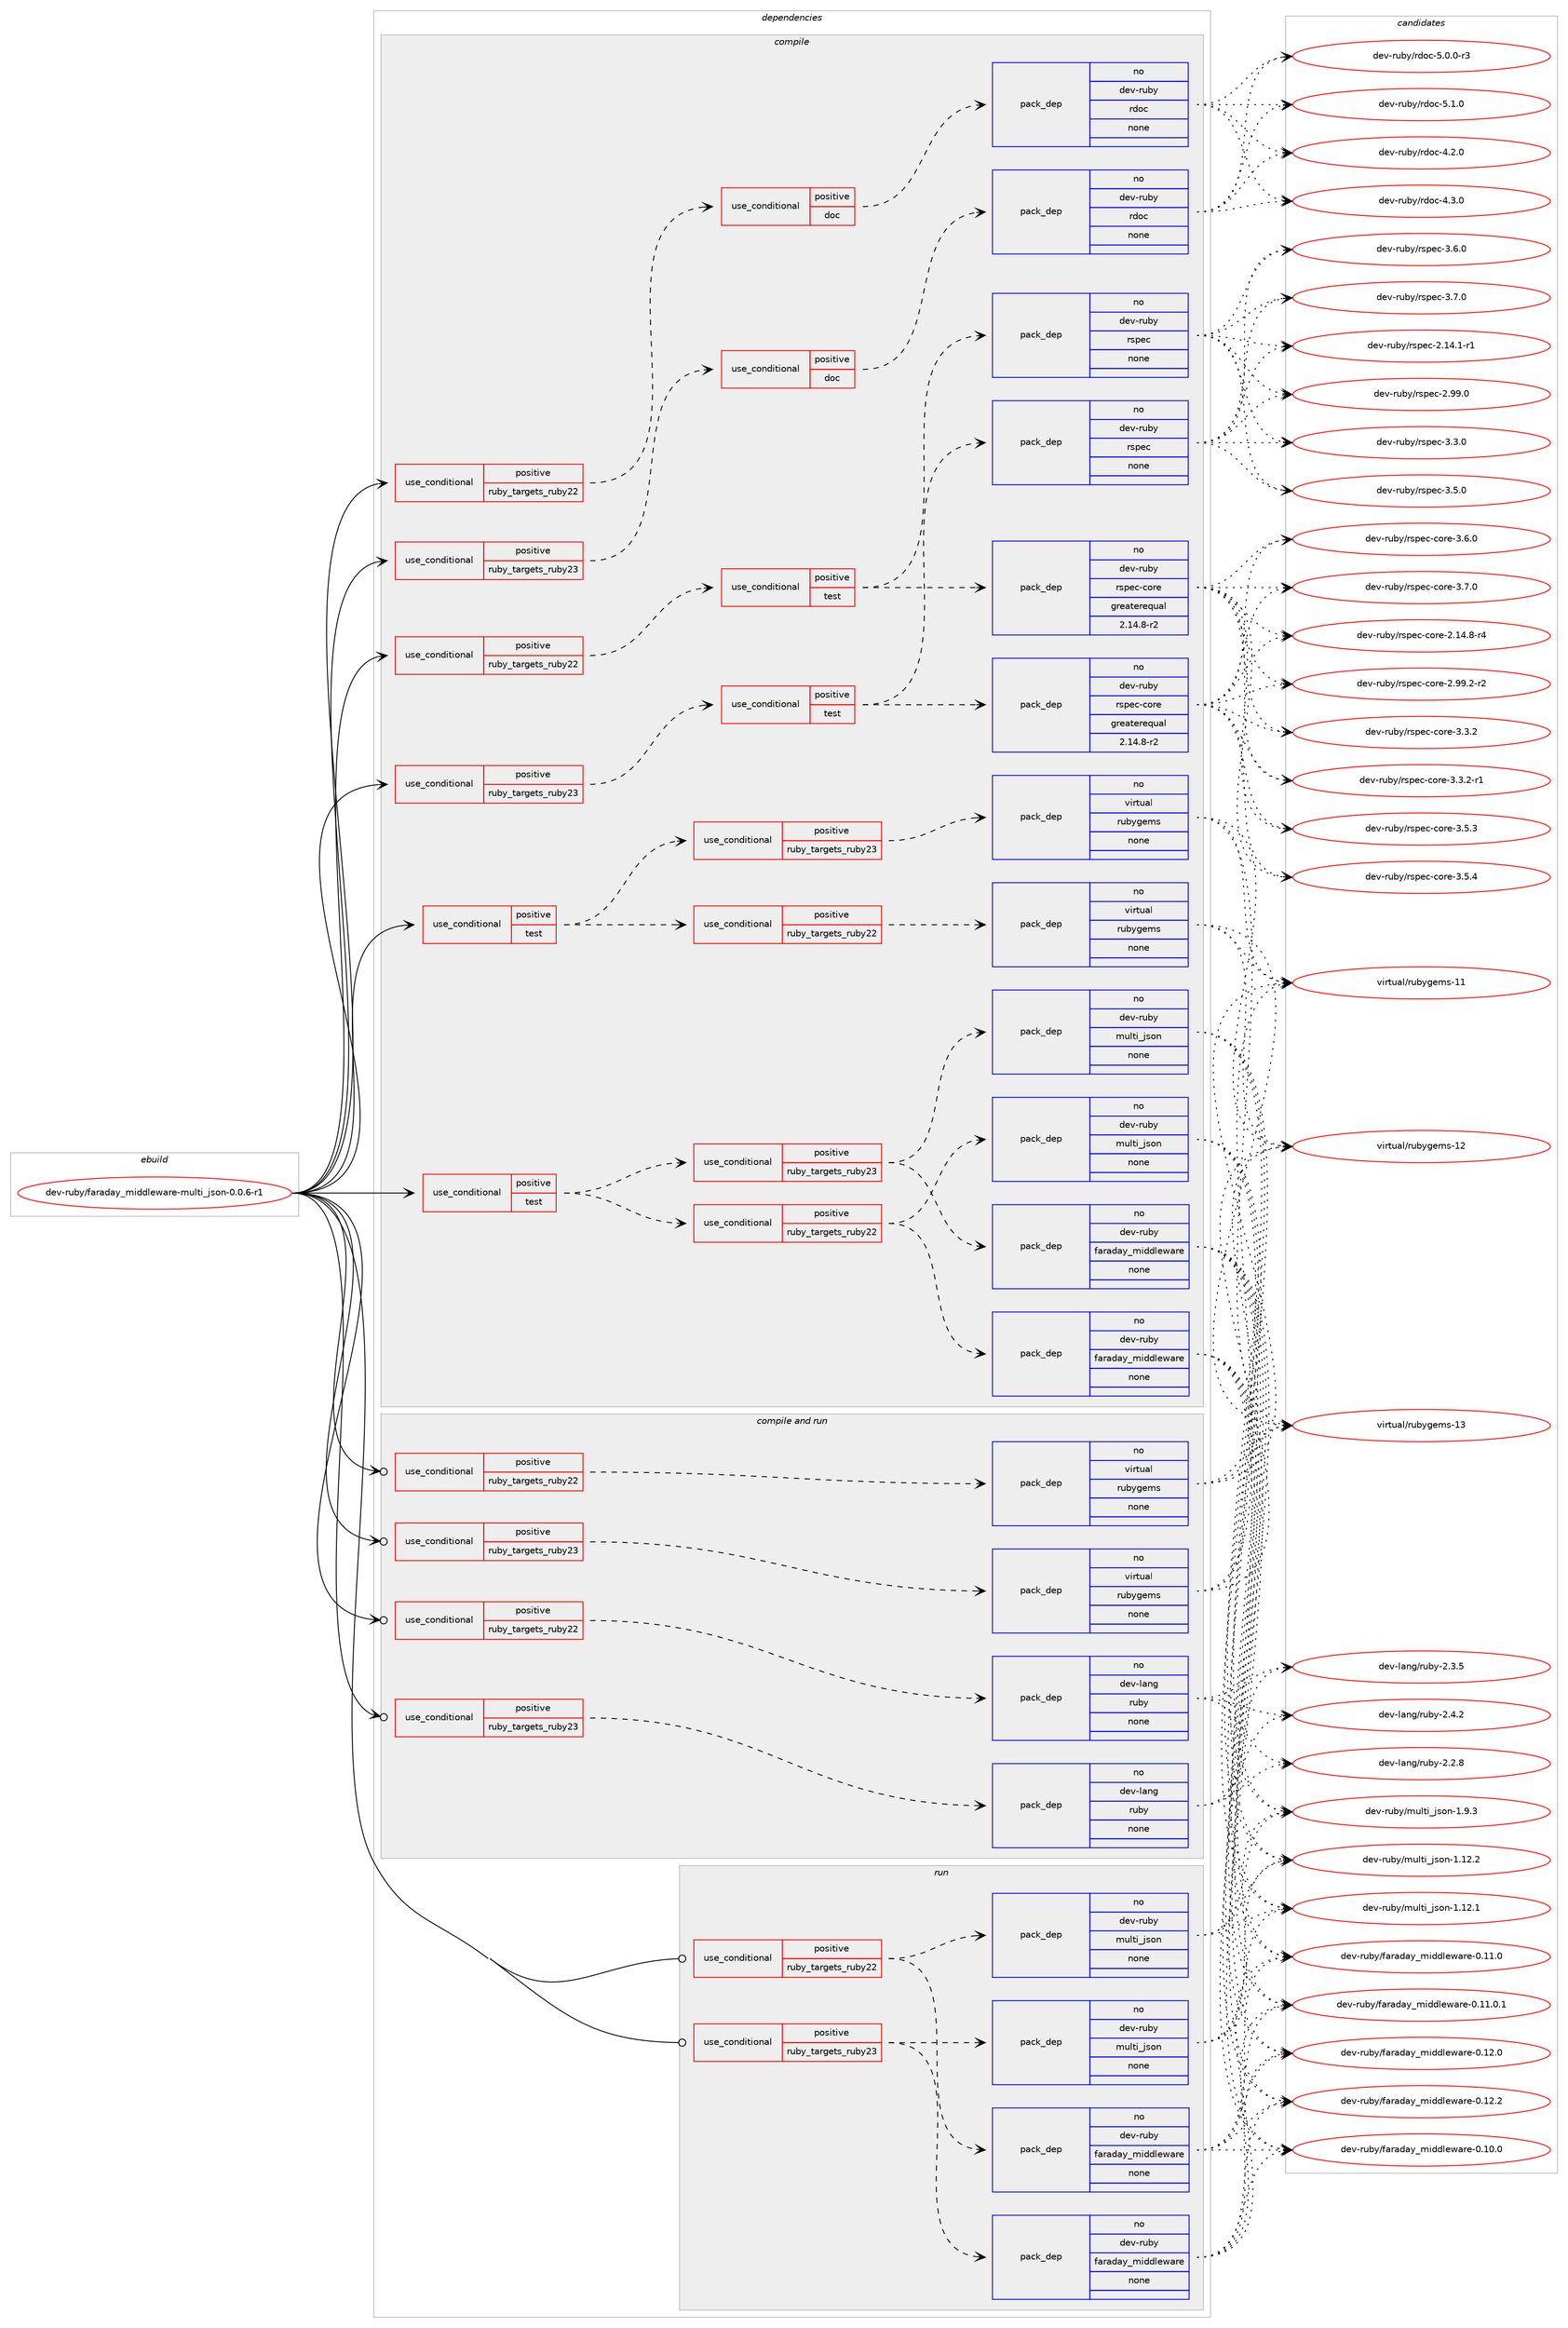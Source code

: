 digraph prolog {

# *************
# Graph options
# *************

newrank=true;
concentrate=true;
compound=true;
graph [rankdir=LR,fontname=Helvetica,fontsize=10,ranksep=1.5];#, ranksep=2.5, nodesep=0.2];
edge  [arrowhead=vee];
node  [fontname=Helvetica,fontsize=10];

# **********
# The ebuild
# **********

subgraph cluster_leftcol {
color=gray;
rank=same;
label=<<i>ebuild</i>>;
id [label="dev-ruby/faraday_middleware-multi_json-0.0.6-r1", color=red, width=4, href="../dev-ruby/faraday_middleware-multi_json-0.0.6-r1.svg"];
}

# ****************
# The dependencies
# ****************

subgraph cluster_midcol {
color=gray;
label=<<i>dependencies</i>>;
subgraph cluster_compile {
fillcolor="#eeeeee";
style=filled;
label=<<i>compile</i>>;
subgraph cond56989 {
dependency238634 [label=<<TABLE BORDER="0" CELLBORDER="1" CELLSPACING="0" CELLPADDING="4"><TR><TD ROWSPAN="3" CELLPADDING="10">use_conditional</TD></TR><TR><TD>positive</TD></TR><TR><TD>ruby_targets_ruby22</TD></TR></TABLE>>, shape=none, color=red];
subgraph cond56990 {
dependency238635 [label=<<TABLE BORDER="0" CELLBORDER="1" CELLSPACING="0" CELLPADDING="4"><TR><TD ROWSPAN="3" CELLPADDING="10">use_conditional</TD></TR><TR><TD>positive</TD></TR><TR><TD>doc</TD></TR></TABLE>>, shape=none, color=red];
subgraph pack177568 {
dependency238636 [label=<<TABLE BORDER="0" CELLBORDER="1" CELLSPACING="0" CELLPADDING="4" WIDTH="220"><TR><TD ROWSPAN="6" CELLPADDING="30">pack_dep</TD></TR><TR><TD WIDTH="110">no</TD></TR><TR><TD>dev-ruby</TD></TR><TR><TD>rdoc</TD></TR><TR><TD>none</TD></TR><TR><TD></TD></TR></TABLE>>, shape=none, color=blue];
}
dependency238635:e -> dependency238636:w [weight=20,style="dashed",arrowhead="vee"];
}
dependency238634:e -> dependency238635:w [weight=20,style="dashed",arrowhead="vee"];
}
id:e -> dependency238634:w [weight=20,style="solid",arrowhead="vee"];
subgraph cond56991 {
dependency238637 [label=<<TABLE BORDER="0" CELLBORDER="1" CELLSPACING="0" CELLPADDING="4"><TR><TD ROWSPAN="3" CELLPADDING="10">use_conditional</TD></TR><TR><TD>positive</TD></TR><TR><TD>ruby_targets_ruby22</TD></TR></TABLE>>, shape=none, color=red];
subgraph cond56992 {
dependency238638 [label=<<TABLE BORDER="0" CELLBORDER="1" CELLSPACING="0" CELLPADDING="4"><TR><TD ROWSPAN="3" CELLPADDING="10">use_conditional</TD></TR><TR><TD>positive</TD></TR><TR><TD>test</TD></TR></TABLE>>, shape=none, color=red];
subgraph pack177569 {
dependency238639 [label=<<TABLE BORDER="0" CELLBORDER="1" CELLSPACING="0" CELLPADDING="4" WIDTH="220"><TR><TD ROWSPAN="6" CELLPADDING="30">pack_dep</TD></TR><TR><TD WIDTH="110">no</TD></TR><TR><TD>dev-ruby</TD></TR><TR><TD>rspec</TD></TR><TR><TD>none</TD></TR><TR><TD></TD></TR></TABLE>>, shape=none, color=blue];
}
dependency238638:e -> dependency238639:w [weight=20,style="dashed",arrowhead="vee"];
subgraph pack177570 {
dependency238640 [label=<<TABLE BORDER="0" CELLBORDER="1" CELLSPACING="0" CELLPADDING="4" WIDTH="220"><TR><TD ROWSPAN="6" CELLPADDING="30">pack_dep</TD></TR><TR><TD WIDTH="110">no</TD></TR><TR><TD>dev-ruby</TD></TR><TR><TD>rspec-core</TD></TR><TR><TD>greaterequal</TD></TR><TR><TD>2.14.8-r2</TD></TR></TABLE>>, shape=none, color=blue];
}
dependency238638:e -> dependency238640:w [weight=20,style="dashed",arrowhead="vee"];
}
dependency238637:e -> dependency238638:w [weight=20,style="dashed",arrowhead="vee"];
}
id:e -> dependency238637:w [weight=20,style="solid",arrowhead="vee"];
subgraph cond56993 {
dependency238641 [label=<<TABLE BORDER="0" CELLBORDER="1" CELLSPACING="0" CELLPADDING="4"><TR><TD ROWSPAN="3" CELLPADDING="10">use_conditional</TD></TR><TR><TD>positive</TD></TR><TR><TD>ruby_targets_ruby23</TD></TR></TABLE>>, shape=none, color=red];
subgraph cond56994 {
dependency238642 [label=<<TABLE BORDER="0" CELLBORDER="1" CELLSPACING="0" CELLPADDING="4"><TR><TD ROWSPAN="3" CELLPADDING="10">use_conditional</TD></TR><TR><TD>positive</TD></TR><TR><TD>doc</TD></TR></TABLE>>, shape=none, color=red];
subgraph pack177571 {
dependency238643 [label=<<TABLE BORDER="0" CELLBORDER="1" CELLSPACING="0" CELLPADDING="4" WIDTH="220"><TR><TD ROWSPAN="6" CELLPADDING="30">pack_dep</TD></TR><TR><TD WIDTH="110">no</TD></TR><TR><TD>dev-ruby</TD></TR><TR><TD>rdoc</TD></TR><TR><TD>none</TD></TR><TR><TD></TD></TR></TABLE>>, shape=none, color=blue];
}
dependency238642:e -> dependency238643:w [weight=20,style="dashed",arrowhead="vee"];
}
dependency238641:e -> dependency238642:w [weight=20,style="dashed",arrowhead="vee"];
}
id:e -> dependency238641:w [weight=20,style="solid",arrowhead="vee"];
subgraph cond56995 {
dependency238644 [label=<<TABLE BORDER="0" CELLBORDER="1" CELLSPACING="0" CELLPADDING="4"><TR><TD ROWSPAN="3" CELLPADDING="10">use_conditional</TD></TR><TR><TD>positive</TD></TR><TR><TD>ruby_targets_ruby23</TD></TR></TABLE>>, shape=none, color=red];
subgraph cond56996 {
dependency238645 [label=<<TABLE BORDER="0" CELLBORDER="1" CELLSPACING="0" CELLPADDING="4"><TR><TD ROWSPAN="3" CELLPADDING="10">use_conditional</TD></TR><TR><TD>positive</TD></TR><TR><TD>test</TD></TR></TABLE>>, shape=none, color=red];
subgraph pack177572 {
dependency238646 [label=<<TABLE BORDER="0" CELLBORDER="1" CELLSPACING="0" CELLPADDING="4" WIDTH="220"><TR><TD ROWSPAN="6" CELLPADDING="30">pack_dep</TD></TR><TR><TD WIDTH="110">no</TD></TR><TR><TD>dev-ruby</TD></TR><TR><TD>rspec</TD></TR><TR><TD>none</TD></TR><TR><TD></TD></TR></TABLE>>, shape=none, color=blue];
}
dependency238645:e -> dependency238646:w [weight=20,style="dashed",arrowhead="vee"];
subgraph pack177573 {
dependency238647 [label=<<TABLE BORDER="0" CELLBORDER="1" CELLSPACING="0" CELLPADDING="4" WIDTH="220"><TR><TD ROWSPAN="6" CELLPADDING="30">pack_dep</TD></TR><TR><TD WIDTH="110">no</TD></TR><TR><TD>dev-ruby</TD></TR><TR><TD>rspec-core</TD></TR><TR><TD>greaterequal</TD></TR><TR><TD>2.14.8-r2</TD></TR></TABLE>>, shape=none, color=blue];
}
dependency238645:e -> dependency238647:w [weight=20,style="dashed",arrowhead="vee"];
}
dependency238644:e -> dependency238645:w [weight=20,style="dashed",arrowhead="vee"];
}
id:e -> dependency238644:w [weight=20,style="solid",arrowhead="vee"];
subgraph cond56997 {
dependency238648 [label=<<TABLE BORDER="0" CELLBORDER="1" CELLSPACING="0" CELLPADDING="4"><TR><TD ROWSPAN="3" CELLPADDING="10">use_conditional</TD></TR><TR><TD>positive</TD></TR><TR><TD>test</TD></TR></TABLE>>, shape=none, color=red];
subgraph cond56998 {
dependency238649 [label=<<TABLE BORDER="0" CELLBORDER="1" CELLSPACING="0" CELLPADDING="4"><TR><TD ROWSPAN="3" CELLPADDING="10">use_conditional</TD></TR><TR><TD>positive</TD></TR><TR><TD>ruby_targets_ruby22</TD></TR></TABLE>>, shape=none, color=red];
subgraph pack177574 {
dependency238650 [label=<<TABLE BORDER="0" CELLBORDER="1" CELLSPACING="0" CELLPADDING="4" WIDTH="220"><TR><TD ROWSPAN="6" CELLPADDING="30">pack_dep</TD></TR><TR><TD WIDTH="110">no</TD></TR><TR><TD>dev-ruby</TD></TR><TR><TD>faraday_middleware</TD></TR><TR><TD>none</TD></TR><TR><TD></TD></TR></TABLE>>, shape=none, color=blue];
}
dependency238649:e -> dependency238650:w [weight=20,style="dashed",arrowhead="vee"];
subgraph pack177575 {
dependency238651 [label=<<TABLE BORDER="0" CELLBORDER="1" CELLSPACING="0" CELLPADDING="4" WIDTH="220"><TR><TD ROWSPAN="6" CELLPADDING="30">pack_dep</TD></TR><TR><TD WIDTH="110">no</TD></TR><TR><TD>dev-ruby</TD></TR><TR><TD>multi_json</TD></TR><TR><TD>none</TD></TR><TR><TD></TD></TR></TABLE>>, shape=none, color=blue];
}
dependency238649:e -> dependency238651:w [weight=20,style="dashed",arrowhead="vee"];
}
dependency238648:e -> dependency238649:w [weight=20,style="dashed",arrowhead="vee"];
subgraph cond56999 {
dependency238652 [label=<<TABLE BORDER="0" CELLBORDER="1" CELLSPACING="0" CELLPADDING="4"><TR><TD ROWSPAN="3" CELLPADDING="10">use_conditional</TD></TR><TR><TD>positive</TD></TR><TR><TD>ruby_targets_ruby23</TD></TR></TABLE>>, shape=none, color=red];
subgraph pack177576 {
dependency238653 [label=<<TABLE BORDER="0" CELLBORDER="1" CELLSPACING="0" CELLPADDING="4" WIDTH="220"><TR><TD ROWSPAN="6" CELLPADDING="30">pack_dep</TD></TR><TR><TD WIDTH="110">no</TD></TR><TR><TD>dev-ruby</TD></TR><TR><TD>faraday_middleware</TD></TR><TR><TD>none</TD></TR><TR><TD></TD></TR></TABLE>>, shape=none, color=blue];
}
dependency238652:e -> dependency238653:w [weight=20,style="dashed",arrowhead="vee"];
subgraph pack177577 {
dependency238654 [label=<<TABLE BORDER="0" CELLBORDER="1" CELLSPACING="0" CELLPADDING="4" WIDTH="220"><TR><TD ROWSPAN="6" CELLPADDING="30">pack_dep</TD></TR><TR><TD WIDTH="110">no</TD></TR><TR><TD>dev-ruby</TD></TR><TR><TD>multi_json</TD></TR><TR><TD>none</TD></TR><TR><TD></TD></TR></TABLE>>, shape=none, color=blue];
}
dependency238652:e -> dependency238654:w [weight=20,style="dashed",arrowhead="vee"];
}
dependency238648:e -> dependency238652:w [weight=20,style="dashed",arrowhead="vee"];
}
id:e -> dependency238648:w [weight=20,style="solid",arrowhead="vee"];
subgraph cond57000 {
dependency238655 [label=<<TABLE BORDER="0" CELLBORDER="1" CELLSPACING="0" CELLPADDING="4"><TR><TD ROWSPAN="3" CELLPADDING="10">use_conditional</TD></TR><TR><TD>positive</TD></TR><TR><TD>test</TD></TR></TABLE>>, shape=none, color=red];
subgraph cond57001 {
dependency238656 [label=<<TABLE BORDER="0" CELLBORDER="1" CELLSPACING="0" CELLPADDING="4"><TR><TD ROWSPAN="3" CELLPADDING="10">use_conditional</TD></TR><TR><TD>positive</TD></TR><TR><TD>ruby_targets_ruby22</TD></TR></TABLE>>, shape=none, color=red];
subgraph pack177578 {
dependency238657 [label=<<TABLE BORDER="0" CELLBORDER="1" CELLSPACING="0" CELLPADDING="4" WIDTH="220"><TR><TD ROWSPAN="6" CELLPADDING="30">pack_dep</TD></TR><TR><TD WIDTH="110">no</TD></TR><TR><TD>virtual</TD></TR><TR><TD>rubygems</TD></TR><TR><TD>none</TD></TR><TR><TD></TD></TR></TABLE>>, shape=none, color=blue];
}
dependency238656:e -> dependency238657:w [weight=20,style="dashed",arrowhead="vee"];
}
dependency238655:e -> dependency238656:w [weight=20,style="dashed",arrowhead="vee"];
subgraph cond57002 {
dependency238658 [label=<<TABLE BORDER="0" CELLBORDER="1" CELLSPACING="0" CELLPADDING="4"><TR><TD ROWSPAN="3" CELLPADDING="10">use_conditional</TD></TR><TR><TD>positive</TD></TR><TR><TD>ruby_targets_ruby23</TD></TR></TABLE>>, shape=none, color=red];
subgraph pack177579 {
dependency238659 [label=<<TABLE BORDER="0" CELLBORDER="1" CELLSPACING="0" CELLPADDING="4" WIDTH="220"><TR><TD ROWSPAN="6" CELLPADDING="30">pack_dep</TD></TR><TR><TD WIDTH="110">no</TD></TR><TR><TD>virtual</TD></TR><TR><TD>rubygems</TD></TR><TR><TD>none</TD></TR><TR><TD></TD></TR></TABLE>>, shape=none, color=blue];
}
dependency238658:e -> dependency238659:w [weight=20,style="dashed",arrowhead="vee"];
}
dependency238655:e -> dependency238658:w [weight=20,style="dashed",arrowhead="vee"];
}
id:e -> dependency238655:w [weight=20,style="solid",arrowhead="vee"];
}
subgraph cluster_compileandrun {
fillcolor="#eeeeee";
style=filled;
label=<<i>compile and run</i>>;
subgraph cond57003 {
dependency238660 [label=<<TABLE BORDER="0" CELLBORDER="1" CELLSPACING="0" CELLPADDING="4"><TR><TD ROWSPAN="3" CELLPADDING="10">use_conditional</TD></TR><TR><TD>positive</TD></TR><TR><TD>ruby_targets_ruby22</TD></TR></TABLE>>, shape=none, color=red];
subgraph pack177580 {
dependency238661 [label=<<TABLE BORDER="0" CELLBORDER="1" CELLSPACING="0" CELLPADDING="4" WIDTH="220"><TR><TD ROWSPAN="6" CELLPADDING="30">pack_dep</TD></TR><TR><TD WIDTH="110">no</TD></TR><TR><TD>dev-lang</TD></TR><TR><TD>ruby</TD></TR><TR><TD>none</TD></TR><TR><TD></TD></TR></TABLE>>, shape=none, color=blue];
}
dependency238660:e -> dependency238661:w [weight=20,style="dashed",arrowhead="vee"];
}
id:e -> dependency238660:w [weight=20,style="solid",arrowhead="odotvee"];
subgraph cond57004 {
dependency238662 [label=<<TABLE BORDER="0" CELLBORDER="1" CELLSPACING="0" CELLPADDING="4"><TR><TD ROWSPAN="3" CELLPADDING="10">use_conditional</TD></TR><TR><TD>positive</TD></TR><TR><TD>ruby_targets_ruby22</TD></TR></TABLE>>, shape=none, color=red];
subgraph pack177581 {
dependency238663 [label=<<TABLE BORDER="0" CELLBORDER="1" CELLSPACING="0" CELLPADDING="4" WIDTH="220"><TR><TD ROWSPAN="6" CELLPADDING="30">pack_dep</TD></TR><TR><TD WIDTH="110">no</TD></TR><TR><TD>virtual</TD></TR><TR><TD>rubygems</TD></TR><TR><TD>none</TD></TR><TR><TD></TD></TR></TABLE>>, shape=none, color=blue];
}
dependency238662:e -> dependency238663:w [weight=20,style="dashed",arrowhead="vee"];
}
id:e -> dependency238662:w [weight=20,style="solid",arrowhead="odotvee"];
subgraph cond57005 {
dependency238664 [label=<<TABLE BORDER="0" CELLBORDER="1" CELLSPACING="0" CELLPADDING="4"><TR><TD ROWSPAN="3" CELLPADDING="10">use_conditional</TD></TR><TR><TD>positive</TD></TR><TR><TD>ruby_targets_ruby23</TD></TR></TABLE>>, shape=none, color=red];
subgraph pack177582 {
dependency238665 [label=<<TABLE BORDER="0" CELLBORDER="1" CELLSPACING="0" CELLPADDING="4" WIDTH="220"><TR><TD ROWSPAN="6" CELLPADDING="30">pack_dep</TD></TR><TR><TD WIDTH="110">no</TD></TR><TR><TD>dev-lang</TD></TR><TR><TD>ruby</TD></TR><TR><TD>none</TD></TR><TR><TD></TD></TR></TABLE>>, shape=none, color=blue];
}
dependency238664:e -> dependency238665:w [weight=20,style="dashed",arrowhead="vee"];
}
id:e -> dependency238664:w [weight=20,style="solid",arrowhead="odotvee"];
subgraph cond57006 {
dependency238666 [label=<<TABLE BORDER="0" CELLBORDER="1" CELLSPACING="0" CELLPADDING="4"><TR><TD ROWSPAN="3" CELLPADDING="10">use_conditional</TD></TR><TR><TD>positive</TD></TR><TR><TD>ruby_targets_ruby23</TD></TR></TABLE>>, shape=none, color=red];
subgraph pack177583 {
dependency238667 [label=<<TABLE BORDER="0" CELLBORDER="1" CELLSPACING="0" CELLPADDING="4" WIDTH="220"><TR><TD ROWSPAN="6" CELLPADDING="30">pack_dep</TD></TR><TR><TD WIDTH="110">no</TD></TR><TR><TD>virtual</TD></TR><TR><TD>rubygems</TD></TR><TR><TD>none</TD></TR><TR><TD></TD></TR></TABLE>>, shape=none, color=blue];
}
dependency238666:e -> dependency238667:w [weight=20,style="dashed",arrowhead="vee"];
}
id:e -> dependency238666:w [weight=20,style="solid",arrowhead="odotvee"];
}
subgraph cluster_run {
fillcolor="#eeeeee";
style=filled;
label=<<i>run</i>>;
subgraph cond57007 {
dependency238668 [label=<<TABLE BORDER="0" CELLBORDER="1" CELLSPACING="0" CELLPADDING="4"><TR><TD ROWSPAN="3" CELLPADDING="10">use_conditional</TD></TR><TR><TD>positive</TD></TR><TR><TD>ruby_targets_ruby22</TD></TR></TABLE>>, shape=none, color=red];
subgraph pack177584 {
dependency238669 [label=<<TABLE BORDER="0" CELLBORDER="1" CELLSPACING="0" CELLPADDING="4" WIDTH="220"><TR><TD ROWSPAN="6" CELLPADDING="30">pack_dep</TD></TR><TR><TD WIDTH="110">no</TD></TR><TR><TD>dev-ruby</TD></TR><TR><TD>faraday_middleware</TD></TR><TR><TD>none</TD></TR><TR><TD></TD></TR></TABLE>>, shape=none, color=blue];
}
dependency238668:e -> dependency238669:w [weight=20,style="dashed",arrowhead="vee"];
subgraph pack177585 {
dependency238670 [label=<<TABLE BORDER="0" CELLBORDER="1" CELLSPACING="0" CELLPADDING="4" WIDTH="220"><TR><TD ROWSPAN="6" CELLPADDING="30">pack_dep</TD></TR><TR><TD WIDTH="110">no</TD></TR><TR><TD>dev-ruby</TD></TR><TR><TD>multi_json</TD></TR><TR><TD>none</TD></TR><TR><TD></TD></TR></TABLE>>, shape=none, color=blue];
}
dependency238668:e -> dependency238670:w [weight=20,style="dashed",arrowhead="vee"];
}
id:e -> dependency238668:w [weight=20,style="solid",arrowhead="odot"];
subgraph cond57008 {
dependency238671 [label=<<TABLE BORDER="0" CELLBORDER="1" CELLSPACING="0" CELLPADDING="4"><TR><TD ROWSPAN="3" CELLPADDING="10">use_conditional</TD></TR><TR><TD>positive</TD></TR><TR><TD>ruby_targets_ruby23</TD></TR></TABLE>>, shape=none, color=red];
subgraph pack177586 {
dependency238672 [label=<<TABLE BORDER="0" CELLBORDER="1" CELLSPACING="0" CELLPADDING="4" WIDTH="220"><TR><TD ROWSPAN="6" CELLPADDING="30">pack_dep</TD></TR><TR><TD WIDTH="110">no</TD></TR><TR><TD>dev-ruby</TD></TR><TR><TD>faraday_middleware</TD></TR><TR><TD>none</TD></TR><TR><TD></TD></TR></TABLE>>, shape=none, color=blue];
}
dependency238671:e -> dependency238672:w [weight=20,style="dashed",arrowhead="vee"];
subgraph pack177587 {
dependency238673 [label=<<TABLE BORDER="0" CELLBORDER="1" CELLSPACING="0" CELLPADDING="4" WIDTH="220"><TR><TD ROWSPAN="6" CELLPADDING="30">pack_dep</TD></TR><TR><TD WIDTH="110">no</TD></TR><TR><TD>dev-ruby</TD></TR><TR><TD>multi_json</TD></TR><TR><TD>none</TD></TR><TR><TD></TD></TR></TABLE>>, shape=none, color=blue];
}
dependency238671:e -> dependency238673:w [weight=20,style="dashed",arrowhead="vee"];
}
id:e -> dependency238671:w [weight=20,style="solid",arrowhead="odot"];
}
}

# **************
# The candidates
# **************

subgraph cluster_choices {
rank=same;
color=gray;
label=<<i>candidates</i>>;

subgraph choice177568 {
color=black;
nodesep=1;
choice10010111845114117981214711410011199455246504648 [label="dev-ruby/rdoc-4.2.0", color=red, width=4,href="../dev-ruby/rdoc-4.2.0.svg"];
choice10010111845114117981214711410011199455246514648 [label="dev-ruby/rdoc-4.3.0", color=red, width=4,href="../dev-ruby/rdoc-4.3.0.svg"];
choice100101118451141179812147114100111994553464846484511451 [label="dev-ruby/rdoc-5.0.0-r3", color=red, width=4,href="../dev-ruby/rdoc-5.0.0-r3.svg"];
choice10010111845114117981214711410011199455346494648 [label="dev-ruby/rdoc-5.1.0", color=red, width=4,href="../dev-ruby/rdoc-5.1.0.svg"];
dependency238636:e -> choice10010111845114117981214711410011199455246504648:w [style=dotted,weight="100"];
dependency238636:e -> choice10010111845114117981214711410011199455246514648:w [style=dotted,weight="100"];
dependency238636:e -> choice100101118451141179812147114100111994553464846484511451:w [style=dotted,weight="100"];
dependency238636:e -> choice10010111845114117981214711410011199455346494648:w [style=dotted,weight="100"];
}
subgraph choice177569 {
color=black;
nodesep=1;
choice10010111845114117981214711411511210199455046495246494511449 [label="dev-ruby/rspec-2.14.1-r1", color=red, width=4,href="../dev-ruby/rspec-2.14.1-r1.svg"];
choice1001011184511411798121471141151121019945504657574648 [label="dev-ruby/rspec-2.99.0", color=red, width=4,href="../dev-ruby/rspec-2.99.0.svg"];
choice10010111845114117981214711411511210199455146514648 [label="dev-ruby/rspec-3.3.0", color=red, width=4,href="../dev-ruby/rspec-3.3.0.svg"];
choice10010111845114117981214711411511210199455146534648 [label="dev-ruby/rspec-3.5.0", color=red, width=4,href="../dev-ruby/rspec-3.5.0.svg"];
choice10010111845114117981214711411511210199455146544648 [label="dev-ruby/rspec-3.6.0", color=red, width=4,href="../dev-ruby/rspec-3.6.0.svg"];
choice10010111845114117981214711411511210199455146554648 [label="dev-ruby/rspec-3.7.0", color=red, width=4,href="../dev-ruby/rspec-3.7.0.svg"];
dependency238639:e -> choice10010111845114117981214711411511210199455046495246494511449:w [style=dotted,weight="100"];
dependency238639:e -> choice1001011184511411798121471141151121019945504657574648:w [style=dotted,weight="100"];
dependency238639:e -> choice10010111845114117981214711411511210199455146514648:w [style=dotted,weight="100"];
dependency238639:e -> choice10010111845114117981214711411511210199455146534648:w [style=dotted,weight="100"];
dependency238639:e -> choice10010111845114117981214711411511210199455146544648:w [style=dotted,weight="100"];
dependency238639:e -> choice10010111845114117981214711411511210199455146554648:w [style=dotted,weight="100"];
}
subgraph choice177570 {
color=black;
nodesep=1;
choice100101118451141179812147114115112101994599111114101455046495246564511452 [label="dev-ruby/rspec-core-2.14.8-r4", color=red, width=4,href="../dev-ruby/rspec-core-2.14.8-r4.svg"];
choice100101118451141179812147114115112101994599111114101455046575746504511450 [label="dev-ruby/rspec-core-2.99.2-r2", color=red, width=4,href="../dev-ruby/rspec-core-2.99.2-r2.svg"];
choice100101118451141179812147114115112101994599111114101455146514650 [label="dev-ruby/rspec-core-3.3.2", color=red, width=4,href="../dev-ruby/rspec-core-3.3.2.svg"];
choice1001011184511411798121471141151121019945991111141014551465146504511449 [label="dev-ruby/rspec-core-3.3.2-r1", color=red, width=4,href="../dev-ruby/rspec-core-3.3.2-r1.svg"];
choice100101118451141179812147114115112101994599111114101455146534651 [label="dev-ruby/rspec-core-3.5.3", color=red, width=4,href="../dev-ruby/rspec-core-3.5.3.svg"];
choice100101118451141179812147114115112101994599111114101455146534652 [label="dev-ruby/rspec-core-3.5.4", color=red, width=4,href="../dev-ruby/rspec-core-3.5.4.svg"];
choice100101118451141179812147114115112101994599111114101455146544648 [label="dev-ruby/rspec-core-3.6.0", color=red, width=4,href="../dev-ruby/rspec-core-3.6.0.svg"];
choice100101118451141179812147114115112101994599111114101455146554648 [label="dev-ruby/rspec-core-3.7.0", color=red, width=4,href="../dev-ruby/rspec-core-3.7.0.svg"];
dependency238640:e -> choice100101118451141179812147114115112101994599111114101455046495246564511452:w [style=dotted,weight="100"];
dependency238640:e -> choice100101118451141179812147114115112101994599111114101455046575746504511450:w [style=dotted,weight="100"];
dependency238640:e -> choice100101118451141179812147114115112101994599111114101455146514650:w [style=dotted,weight="100"];
dependency238640:e -> choice1001011184511411798121471141151121019945991111141014551465146504511449:w [style=dotted,weight="100"];
dependency238640:e -> choice100101118451141179812147114115112101994599111114101455146534651:w [style=dotted,weight="100"];
dependency238640:e -> choice100101118451141179812147114115112101994599111114101455146534652:w [style=dotted,weight="100"];
dependency238640:e -> choice100101118451141179812147114115112101994599111114101455146544648:w [style=dotted,weight="100"];
dependency238640:e -> choice100101118451141179812147114115112101994599111114101455146554648:w [style=dotted,weight="100"];
}
subgraph choice177571 {
color=black;
nodesep=1;
choice10010111845114117981214711410011199455246504648 [label="dev-ruby/rdoc-4.2.0", color=red, width=4,href="../dev-ruby/rdoc-4.2.0.svg"];
choice10010111845114117981214711410011199455246514648 [label="dev-ruby/rdoc-4.3.0", color=red, width=4,href="../dev-ruby/rdoc-4.3.0.svg"];
choice100101118451141179812147114100111994553464846484511451 [label="dev-ruby/rdoc-5.0.0-r3", color=red, width=4,href="../dev-ruby/rdoc-5.0.0-r3.svg"];
choice10010111845114117981214711410011199455346494648 [label="dev-ruby/rdoc-5.1.0", color=red, width=4,href="../dev-ruby/rdoc-5.1.0.svg"];
dependency238643:e -> choice10010111845114117981214711410011199455246504648:w [style=dotted,weight="100"];
dependency238643:e -> choice10010111845114117981214711410011199455246514648:w [style=dotted,weight="100"];
dependency238643:e -> choice100101118451141179812147114100111994553464846484511451:w [style=dotted,weight="100"];
dependency238643:e -> choice10010111845114117981214711410011199455346494648:w [style=dotted,weight="100"];
}
subgraph choice177572 {
color=black;
nodesep=1;
choice10010111845114117981214711411511210199455046495246494511449 [label="dev-ruby/rspec-2.14.1-r1", color=red, width=4,href="../dev-ruby/rspec-2.14.1-r1.svg"];
choice1001011184511411798121471141151121019945504657574648 [label="dev-ruby/rspec-2.99.0", color=red, width=4,href="../dev-ruby/rspec-2.99.0.svg"];
choice10010111845114117981214711411511210199455146514648 [label="dev-ruby/rspec-3.3.0", color=red, width=4,href="../dev-ruby/rspec-3.3.0.svg"];
choice10010111845114117981214711411511210199455146534648 [label="dev-ruby/rspec-3.5.0", color=red, width=4,href="../dev-ruby/rspec-3.5.0.svg"];
choice10010111845114117981214711411511210199455146544648 [label="dev-ruby/rspec-3.6.0", color=red, width=4,href="../dev-ruby/rspec-3.6.0.svg"];
choice10010111845114117981214711411511210199455146554648 [label="dev-ruby/rspec-3.7.0", color=red, width=4,href="../dev-ruby/rspec-3.7.0.svg"];
dependency238646:e -> choice10010111845114117981214711411511210199455046495246494511449:w [style=dotted,weight="100"];
dependency238646:e -> choice1001011184511411798121471141151121019945504657574648:w [style=dotted,weight="100"];
dependency238646:e -> choice10010111845114117981214711411511210199455146514648:w [style=dotted,weight="100"];
dependency238646:e -> choice10010111845114117981214711411511210199455146534648:w [style=dotted,weight="100"];
dependency238646:e -> choice10010111845114117981214711411511210199455146544648:w [style=dotted,weight="100"];
dependency238646:e -> choice10010111845114117981214711411511210199455146554648:w [style=dotted,weight="100"];
}
subgraph choice177573 {
color=black;
nodesep=1;
choice100101118451141179812147114115112101994599111114101455046495246564511452 [label="dev-ruby/rspec-core-2.14.8-r4", color=red, width=4,href="../dev-ruby/rspec-core-2.14.8-r4.svg"];
choice100101118451141179812147114115112101994599111114101455046575746504511450 [label="dev-ruby/rspec-core-2.99.2-r2", color=red, width=4,href="../dev-ruby/rspec-core-2.99.2-r2.svg"];
choice100101118451141179812147114115112101994599111114101455146514650 [label="dev-ruby/rspec-core-3.3.2", color=red, width=4,href="../dev-ruby/rspec-core-3.3.2.svg"];
choice1001011184511411798121471141151121019945991111141014551465146504511449 [label="dev-ruby/rspec-core-3.3.2-r1", color=red, width=4,href="../dev-ruby/rspec-core-3.3.2-r1.svg"];
choice100101118451141179812147114115112101994599111114101455146534651 [label="dev-ruby/rspec-core-3.5.3", color=red, width=4,href="../dev-ruby/rspec-core-3.5.3.svg"];
choice100101118451141179812147114115112101994599111114101455146534652 [label="dev-ruby/rspec-core-3.5.4", color=red, width=4,href="../dev-ruby/rspec-core-3.5.4.svg"];
choice100101118451141179812147114115112101994599111114101455146544648 [label="dev-ruby/rspec-core-3.6.0", color=red, width=4,href="../dev-ruby/rspec-core-3.6.0.svg"];
choice100101118451141179812147114115112101994599111114101455146554648 [label="dev-ruby/rspec-core-3.7.0", color=red, width=4,href="../dev-ruby/rspec-core-3.7.0.svg"];
dependency238647:e -> choice100101118451141179812147114115112101994599111114101455046495246564511452:w [style=dotted,weight="100"];
dependency238647:e -> choice100101118451141179812147114115112101994599111114101455046575746504511450:w [style=dotted,weight="100"];
dependency238647:e -> choice100101118451141179812147114115112101994599111114101455146514650:w [style=dotted,weight="100"];
dependency238647:e -> choice1001011184511411798121471141151121019945991111141014551465146504511449:w [style=dotted,weight="100"];
dependency238647:e -> choice100101118451141179812147114115112101994599111114101455146534651:w [style=dotted,weight="100"];
dependency238647:e -> choice100101118451141179812147114115112101994599111114101455146534652:w [style=dotted,weight="100"];
dependency238647:e -> choice100101118451141179812147114115112101994599111114101455146544648:w [style=dotted,weight="100"];
dependency238647:e -> choice100101118451141179812147114115112101994599111114101455146554648:w [style=dotted,weight="100"];
}
subgraph choice177574 {
color=black;
nodesep=1;
choice100101118451141179812147102971149710097121951091051001001081011199711410145484649484648 [label="dev-ruby/faraday_middleware-0.10.0", color=red, width=4,href="../dev-ruby/faraday_middleware-0.10.0.svg"];
choice100101118451141179812147102971149710097121951091051001001081011199711410145484649494648 [label="dev-ruby/faraday_middleware-0.11.0", color=red, width=4,href="../dev-ruby/faraday_middleware-0.11.0.svg"];
choice1001011184511411798121471029711497100971219510910510010010810111997114101454846494946484649 [label="dev-ruby/faraday_middleware-0.11.0.1", color=red, width=4,href="../dev-ruby/faraday_middleware-0.11.0.1.svg"];
choice100101118451141179812147102971149710097121951091051001001081011199711410145484649504648 [label="dev-ruby/faraday_middleware-0.12.0", color=red, width=4,href="../dev-ruby/faraday_middleware-0.12.0.svg"];
choice100101118451141179812147102971149710097121951091051001001081011199711410145484649504650 [label="dev-ruby/faraday_middleware-0.12.2", color=red, width=4,href="../dev-ruby/faraday_middleware-0.12.2.svg"];
dependency238650:e -> choice100101118451141179812147102971149710097121951091051001001081011199711410145484649484648:w [style=dotted,weight="100"];
dependency238650:e -> choice100101118451141179812147102971149710097121951091051001001081011199711410145484649494648:w [style=dotted,weight="100"];
dependency238650:e -> choice1001011184511411798121471029711497100971219510910510010010810111997114101454846494946484649:w [style=dotted,weight="100"];
dependency238650:e -> choice100101118451141179812147102971149710097121951091051001001081011199711410145484649504648:w [style=dotted,weight="100"];
dependency238650:e -> choice100101118451141179812147102971149710097121951091051001001081011199711410145484649504650:w [style=dotted,weight="100"];
}
subgraph choice177575 {
color=black;
nodesep=1;
choice1001011184511411798121471091171081161059510611511111045494649504649 [label="dev-ruby/multi_json-1.12.1", color=red, width=4,href="../dev-ruby/multi_json-1.12.1.svg"];
choice1001011184511411798121471091171081161059510611511111045494649504650 [label="dev-ruby/multi_json-1.12.2", color=red, width=4,href="../dev-ruby/multi_json-1.12.2.svg"];
choice10010111845114117981214710911710811610595106115111110454946574651 [label="dev-ruby/multi_json-1.9.3", color=red, width=4,href="../dev-ruby/multi_json-1.9.3.svg"];
dependency238651:e -> choice1001011184511411798121471091171081161059510611511111045494649504649:w [style=dotted,weight="100"];
dependency238651:e -> choice1001011184511411798121471091171081161059510611511111045494649504650:w [style=dotted,weight="100"];
dependency238651:e -> choice10010111845114117981214710911710811610595106115111110454946574651:w [style=dotted,weight="100"];
}
subgraph choice177576 {
color=black;
nodesep=1;
choice100101118451141179812147102971149710097121951091051001001081011199711410145484649484648 [label="dev-ruby/faraday_middleware-0.10.0", color=red, width=4,href="../dev-ruby/faraday_middleware-0.10.0.svg"];
choice100101118451141179812147102971149710097121951091051001001081011199711410145484649494648 [label="dev-ruby/faraday_middleware-0.11.0", color=red, width=4,href="../dev-ruby/faraday_middleware-0.11.0.svg"];
choice1001011184511411798121471029711497100971219510910510010010810111997114101454846494946484649 [label="dev-ruby/faraday_middleware-0.11.0.1", color=red, width=4,href="../dev-ruby/faraday_middleware-0.11.0.1.svg"];
choice100101118451141179812147102971149710097121951091051001001081011199711410145484649504648 [label="dev-ruby/faraday_middleware-0.12.0", color=red, width=4,href="../dev-ruby/faraday_middleware-0.12.0.svg"];
choice100101118451141179812147102971149710097121951091051001001081011199711410145484649504650 [label="dev-ruby/faraday_middleware-0.12.2", color=red, width=4,href="../dev-ruby/faraday_middleware-0.12.2.svg"];
dependency238653:e -> choice100101118451141179812147102971149710097121951091051001001081011199711410145484649484648:w [style=dotted,weight="100"];
dependency238653:e -> choice100101118451141179812147102971149710097121951091051001001081011199711410145484649494648:w [style=dotted,weight="100"];
dependency238653:e -> choice1001011184511411798121471029711497100971219510910510010010810111997114101454846494946484649:w [style=dotted,weight="100"];
dependency238653:e -> choice100101118451141179812147102971149710097121951091051001001081011199711410145484649504648:w [style=dotted,weight="100"];
dependency238653:e -> choice100101118451141179812147102971149710097121951091051001001081011199711410145484649504650:w [style=dotted,weight="100"];
}
subgraph choice177577 {
color=black;
nodesep=1;
choice1001011184511411798121471091171081161059510611511111045494649504649 [label="dev-ruby/multi_json-1.12.1", color=red, width=4,href="../dev-ruby/multi_json-1.12.1.svg"];
choice1001011184511411798121471091171081161059510611511111045494649504650 [label="dev-ruby/multi_json-1.12.2", color=red, width=4,href="../dev-ruby/multi_json-1.12.2.svg"];
choice10010111845114117981214710911710811610595106115111110454946574651 [label="dev-ruby/multi_json-1.9.3", color=red, width=4,href="../dev-ruby/multi_json-1.9.3.svg"];
dependency238654:e -> choice1001011184511411798121471091171081161059510611511111045494649504649:w [style=dotted,weight="100"];
dependency238654:e -> choice1001011184511411798121471091171081161059510611511111045494649504650:w [style=dotted,weight="100"];
dependency238654:e -> choice10010111845114117981214710911710811610595106115111110454946574651:w [style=dotted,weight="100"];
}
subgraph choice177578 {
color=black;
nodesep=1;
choice118105114116117971084711411798121103101109115454949 [label="virtual/rubygems-11", color=red, width=4,href="../virtual/rubygems-11.svg"];
choice118105114116117971084711411798121103101109115454950 [label="virtual/rubygems-12", color=red, width=4,href="../virtual/rubygems-12.svg"];
choice118105114116117971084711411798121103101109115454951 [label="virtual/rubygems-13", color=red, width=4,href="../virtual/rubygems-13.svg"];
dependency238657:e -> choice118105114116117971084711411798121103101109115454949:w [style=dotted,weight="100"];
dependency238657:e -> choice118105114116117971084711411798121103101109115454950:w [style=dotted,weight="100"];
dependency238657:e -> choice118105114116117971084711411798121103101109115454951:w [style=dotted,weight="100"];
}
subgraph choice177579 {
color=black;
nodesep=1;
choice118105114116117971084711411798121103101109115454949 [label="virtual/rubygems-11", color=red, width=4,href="../virtual/rubygems-11.svg"];
choice118105114116117971084711411798121103101109115454950 [label="virtual/rubygems-12", color=red, width=4,href="../virtual/rubygems-12.svg"];
choice118105114116117971084711411798121103101109115454951 [label="virtual/rubygems-13", color=red, width=4,href="../virtual/rubygems-13.svg"];
dependency238659:e -> choice118105114116117971084711411798121103101109115454949:w [style=dotted,weight="100"];
dependency238659:e -> choice118105114116117971084711411798121103101109115454950:w [style=dotted,weight="100"];
dependency238659:e -> choice118105114116117971084711411798121103101109115454951:w [style=dotted,weight="100"];
}
subgraph choice177580 {
color=black;
nodesep=1;
choice10010111845108971101034711411798121455046504656 [label="dev-lang/ruby-2.2.8", color=red, width=4,href="../dev-lang/ruby-2.2.8.svg"];
choice10010111845108971101034711411798121455046514653 [label="dev-lang/ruby-2.3.5", color=red, width=4,href="../dev-lang/ruby-2.3.5.svg"];
choice10010111845108971101034711411798121455046524650 [label="dev-lang/ruby-2.4.2", color=red, width=4,href="../dev-lang/ruby-2.4.2.svg"];
dependency238661:e -> choice10010111845108971101034711411798121455046504656:w [style=dotted,weight="100"];
dependency238661:e -> choice10010111845108971101034711411798121455046514653:w [style=dotted,weight="100"];
dependency238661:e -> choice10010111845108971101034711411798121455046524650:w [style=dotted,weight="100"];
}
subgraph choice177581 {
color=black;
nodesep=1;
choice118105114116117971084711411798121103101109115454949 [label="virtual/rubygems-11", color=red, width=4,href="../virtual/rubygems-11.svg"];
choice118105114116117971084711411798121103101109115454950 [label="virtual/rubygems-12", color=red, width=4,href="../virtual/rubygems-12.svg"];
choice118105114116117971084711411798121103101109115454951 [label="virtual/rubygems-13", color=red, width=4,href="../virtual/rubygems-13.svg"];
dependency238663:e -> choice118105114116117971084711411798121103101109115454949:w [style=dotted,weight="100"];
dependency238663:e -> choice118105114116117971084711411798121103101109115454950:w [style=dotted,weight="100"];
dependency238663:e -> choice118105114116117971084711411798121103101109115454951:w [style=dotted,weight="100"];
}
subgraph choice177582 {
color=black;
nodesep=1;
choice10010111845108971101034711411798121455046504656 [label="dev-lang/ruby-2.2.8", color=red, width=4,href="../dev-lang/ruby-2.2.8.svg"];
choice10010111845108971101034711411798121455046514653 [label="dev-lang/ruby-2.3.5", color=red, width=4,href="../dev-lang/ruby-2.3.5.svg"];
choice10010111845108971101034711411798121455046524650 [label="dev-lang/ruby-2.4.2", color=red, width=4,href="../dev-lang/ruby-2.4.2.svg"];
dependency238665:e -> choice10010111845108971101034711411798121455046504656:w [style=dotted,weight="100"];
dependency238665:e -> choice10010111845108971101034711411798121455046514653:w [style=dotted,weight="100"];
dependency238665:e -> choice10010111845108971101034711411798121455046524650:w [style=dotted,weight="100"];
}
subgraph choice177583 {
color=black;
nodesep=1;
choice118105114116117971084711411798121103101109115454949 [label="virtual/rubygems-11", color=red, width=4,href="../virtual/rubygems-11.svg"];
choice118105114116117971084711411798121103101109115454950 [label="virtual/rubygems-12", color=red, width=4,href="../virtual/rubygems-12.svg"];
choice118105114116117971084711411798121103101109115454951 [label="virtual/rubygems-13", color=red, width=4,href="../virtual/rubygems-13.svg"];
dependency238667:e -> choice118105114116117971084711411798121103101109115454949:w [style=dotted,weight="100"];
dependency238667:e -> choice118105114116117971084711411798121103101109115454950:w [style=dotted,weight="100"];
dependency238667:e -> choice118105114116117971084711411798121103101109115454951:w [style=dotted,weight="100"];
}
subgraph choice177584 {
color=black;
nodesep=1;
choice100101118451141179812147102971149710097121951091051001001081011199711410145484649484648 [label="dev-ruby/faraday_middleware-0.10.0", color=red, width=4,href="../dev-ruby/faraday_middleware-0.10.0.svg"];
choice100101118451141179812147102971149710097121951091051001001081011199711410145484649494648 [label="dev-ruby/faraday_middleware-0.11.0", color=red, width=4,href="../dev-ruby/faraday_middleware-0.11.0.svg"];
choice1001011184511411798121471029711497100971219510910510010010810111997114101454846494946484649 [label="dev-ruby/faraday_middleware-0.11.0.1", color=red, width=4,href="../dev-ruby/faraday_middleware-0.11.0.1.svg"];
choice100101118451141179812147102971149710097121951091051001001081011199711410145484649504648 [label="dev-ruby/faraday_middleware-0.12.0", color=red, width=4,href="../dev-ruby/faraday_middleware-0.12.0.svg"];
choice100101118451141179812147102971149710097121951091051001001081011199711410145484649504650 [label="dev-ruby/faraday_middleware-0.12.2", color=red, width=4,href="../dev-ruby/faraday_middleware-0.12.2.svg"];
dependency238669:e -> choice100101118451141179812147102971149710097121951091051001001081011199711410145484649484648:w [style=dotted,weight="100"];
dependency238669:e -> choice100101118451141179812147102971149710097121951091051001001081011199711410145484649494648:w [style=dotted,weight="100"];
dependency238669:e -> choice1001011184511411798121471029711497100971219510910510010010810111997114101454846494946484649:w [style=dotted,weight="100"];
dependency238669:e -> choice100101118451141179812147102971149710097121951091051001001081011199711410145484649504648:w [style=dotted,weight="100"];
dependency238669:e -> choice100101118451141179812147102971149710097121951091051001001081011199711410145484649504650:w [style=dotted,weight="100"];
}
subgraph choice177585 {
color=black;
nodesep=1;
choice1001011184511411798121471091171081161059510611511111045494649504649 [label="dev-ruby/multi_json-1.12.1", color=red, width=4,href="../dev-ruby/multi_json-1.12.1.svg"];
choice1001011184511411798121471091171081161059510611511111045494649504650 [label="dev-ruby/multi_json-1.12.2", color=red, width=4,href="../dev-ruby/multi_json-1.12.2.svg"];
choice10010111845114117981214710911710811610595106115111110454946574651 [label="dev-ruby/multi_json-1.9.3", color=red, width=4,href="../dev-ruby/multi_json-1.9.3.svg"];
dependency238670:e -> choice1001011184511411798121471091171081161059510611511111045494649504649:w [style=dotted,weight="100"];
dependency238670:e -> choice1001011184511411798121471091171081161059510611511111045494649504650:w [style=dotted,weight="100"];
dependency238670:e -> choice10010111845114117981214710911710811610595106115111110454946574651:w [style=dotted,weight="100"];
}
subgraph choice177586 {
color=black;
nodesep=1;
choice100101118451141179812147102971149710097121951091051001001081011199711410145484649484648 [label="dev-ruby/faraday_middleware-0.10.0", color=red, width=4,href="../dev-ruby/faraday_middleware-0.10.0.svg"];
choice100101118451141179812147102971149710097121951091051001001081011199711410145484649494648 [label="dev-ruby/faraday_middleware-0.11.0", color=red, width=4,href="../dev-ruby/faraday_middleware-0.11.0.svg"];
choice1001011184511411798121471029711497100971219510910510010010810111997114101454846494946484649 [label="dev-ruby/faraday_middleware-0.11.0.1", color=red, width=4,href="../dev-ruby/faraday_middleware-0.11.0.1.svg"];
choice100101118451141179812147102971149710097121951091051001001081011199711410145484649504648 [label="dev-ruby/faraday_middleware-0.12.0", color=red, width=4,href="../dev-ruby/faraday_middleware-0.12.0.svg"];
choice100101118451141179812147102971149710097121951091051001001081011199711410145484649504650 [label="dev-ruby/faraday_middleware-0.12.2", color=red, width=4,href="../dev-ruby/faraday_middleware-0.12.2.svg"];
dependency238672:e -> choice100101118451141179812147102971149710097121951091051001001081011199711410145484649484648:w [style=dotted,weight="100"];
dependency238672:e -> choice100101118451141179812147102971149710097121951091051001001081011199711410145484649494648:w [style=dotted,weight="100"];
dependency238672:e -> choice1001011184511411798121471029711497100971219510910510010010810111997114101454846494946484649:w [style=dotted,weight="100"];
dependency238672:e -> choice100101118451141179812147102971149710097121951091051001001081011199711410145484649504648:w [style=dotted,weight="100"];
dependency238672:e -> choice100101118451141179812147102971149710097121951091051001001081011199711410145484649504650:w [style=dotted,weight="100"];
}
subgraph choice177587 {
color=black;
nodesep=1;
choice1001011184511411798121471091171081161059510611511111045494649504649 [label="dev-ruby/multi_json-1.12.1", color=red, width=4,href="../dev-ruby/multi_json-1.12.1.svg"];
choice1001011184511411798121471091171081161059510611511111045494649504650 [label="dev-ruby/multi_json-1.12.2", color=red, width=4,href="../dev-ruby/multi_json-1.12.2.svg"];
choice10010111845114117981214710911710811610595106115111110454946574651 [label="dev-ruby/multi_json-1.9.3", color=red, width=4,href="../dev-ruby/multi_json-1.9.3.svg"];
dependency238673:e -> choice1001011184511411798121471091171081161059510611511111045494649504649:w [style=dotted,weight="100"];
dependency238673:e -> choice1001011184511411798121471091171081161059510611511111045494649504650:w [style=dotted,weight="100"];
dependency238673:e -> choice10010111845114117981214710911710811610595106115111110454946574651:w [style=dotted,weight="100"];
}
}

}
